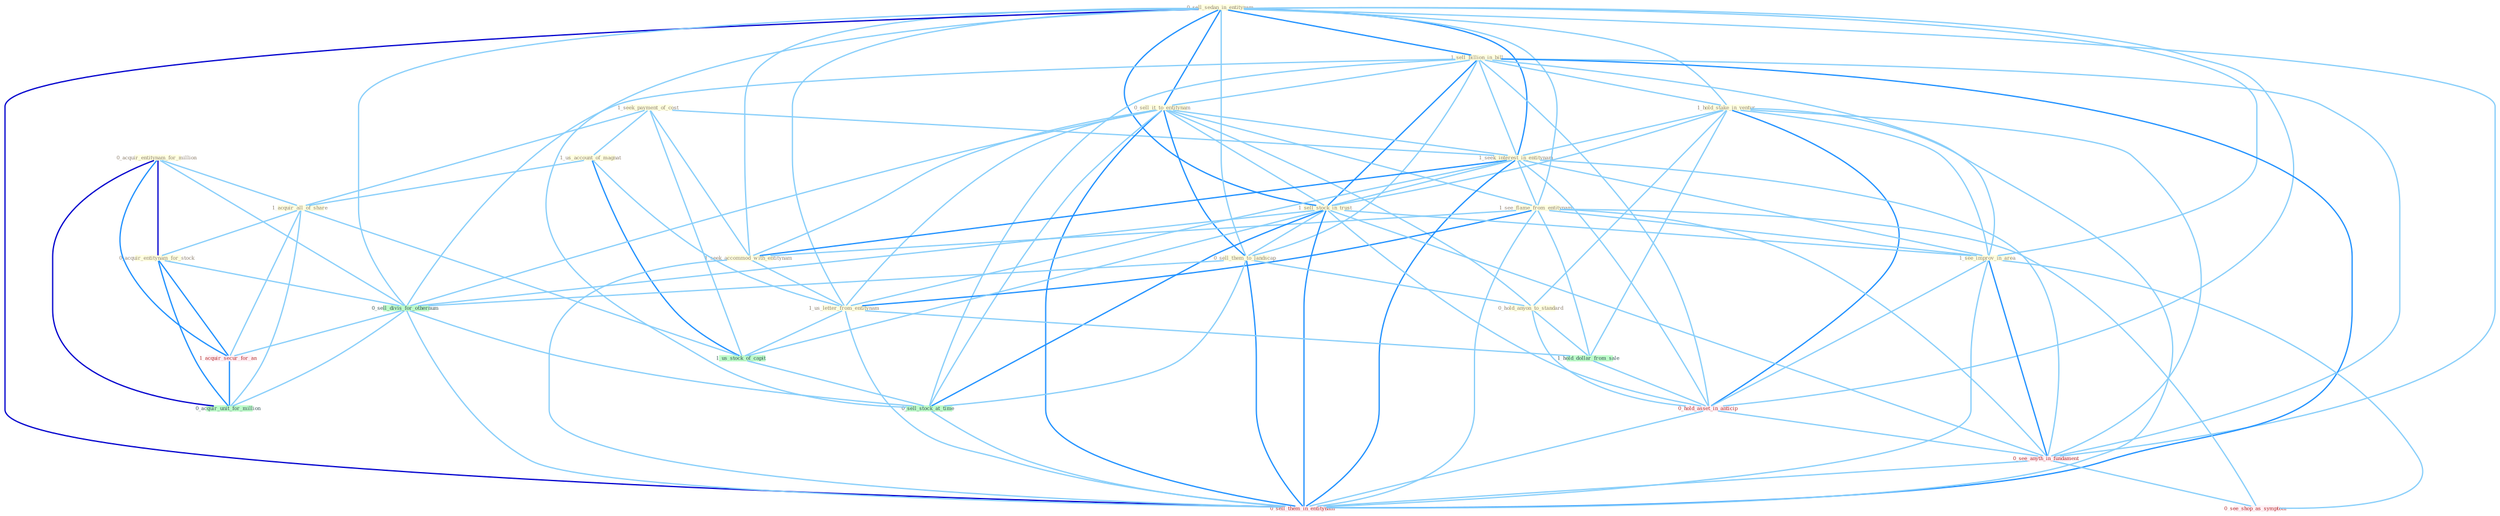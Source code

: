 Graph G{ 
    node
    [shape=polygon,style=filled,width=.5,height=.06,color="#BDFCC9",fixedsize=true,fontsize=4,
    fontcolor="#2f4f4f"];
    {node
    [color="#ffffe0", fontcolor="#8b7d6b"] "1_seek_payment_of_cost " "1_us_account_of_magnat " "0_sell_sedan_in_entitynam " "1_sell_billion_in_bill " "1_hold_stake_in_ventur " "0_sell_it_to_entitynam " "1_seek_interest_in_entitynam " "0_acquir_entitynam_for_million " "1_see_flame_from_entitynam " "1_sell_stock_in_trust " "1_acquir_all_of_share " "0_sell_them_to_landscap " "1_seek_accommod_with_entitynam " "0_hold_anyon_to_standard " "1_us_letter_from_entitynam " "0_acquir_entitynam_for_stock " "1_see_improv_in_area "}
{node [color="#fff0f5", fontcolor="#b22222"] "1_acquir_secur_for_an " "0_hold_asset_in_anticip " "0_see_anyth_in_fundament " "0_see_shop_as_symptom " "0_sell_them_in_entitynam "}
edge [color="#B0E2FF"];

	"1_seek_payment_of_cost " -- "1_us_account_of_magnat " [w="1", color="#87cefa" ];
	"1_seek_payment_of_cost " -- "1_seek_interest_in_entitynam " [w="1", color="#87cefa" ];
	"1_seek_payment_of_cost " -- "1_acquir_all_of_share " [w="1", color="#87cefa" ];
	"1_seek_payment_of_cost " -- "1_seek_accommod_with_entitynam " [w="1", color="#87cefa" ];
	"1_seek_payment_of_cost " -- "1_us_stock_of_capit " [w="1", color="#87cefa" ];
	"1_us_account_of_magnat " -- "1_acquir_all_of_share " [w="1", color="#87cefa" ];
	"1_us_account_of_magnat " -- "1_us_letter_from_entitynam " [w="1", color="#87cefa" ];
	"1_us_account_of_magnat " -- "1_us_stock_of_capit " [w="2", color="#1e90ff" , len=0.8];
	"0_sell_sedan_in_entitynam " -- "1_sell_billion_in_bill " [w="2", color="#1e90ff" , len=0.8];
	"0_sell_sedan_in_entitynam " -- "1_hold_stake_in_ventur " [w="1", color="#87cefa" ];
	"0_sell_sedan_in_entitynam " -- "0_sell_it_to_entitynam " [w="2", color="#1e90ff" , len=0.8];
	"0_sell_sedan_in_entitynam " -- "1_seek_interest_in_entitynam " [w="2", color="#1e90ff" , len=0.8];
	"0_sell_sedan_in_entitynam " -- "1_see_flame_from_entitynam " [w="1", color="#87cefa" ];
	"0_sell_sedan_in_entitynam " -- "1_sell_stock_in_trust " [w="2", color="#1e90ff" , len=0.8];
	"0_sell_sedan_in_entitynam " -- "0_sell_them_to_landscap " [w="1", color="#87cefa" ];
	"0_sell_sedan_in_entitynam " -- "1_seek_accommod_with_entitynam " [w="1", color="#87cefa" ];
	"0_sell_sedan_in_entitynam " -- "1_us_letter_from_entitynam " [w="1", color="#87cefa" ];
	"0_sell_sedan_in_entitynam " -- "1_see_improv_in_area " [w="1", color="#87cefa" ];
	"0_sell_sedan_in_entitynam " -- "0_sell_divis_for_othernum " [w="1", color="#87cefa" ];
	"0_sell_sedan_in_entitynam " -- "0_hold_asset_in_anticip " [w="1", color="#87cefa" ];
	"0_sell_sedan_in_entitynam " -- "0_sell_stock_at_time " [w="1", color="#87cefa" ];
	"0_sell_sedan_in_entitynam " -- "0_see_anyth_in_fundament " [w="1", color="#87cefa" ];
	"0_sell_sedan_in_entitynam " -- "0_sell_them_in_entitynam " [w="3", color="#0000cd" , len=0.6];
	"1_sell_billion_in_bill " -- "1_hold_stake_in_ventur " [w="1", color="#87cefa" ];
	"1_sell_billion_in_bill " -- "0_sell_it_to_entitynam " [w="1", color="#87cefa" ];
	"1_sell_billion_in_bill " -- "1_seek_interest_in_entitynam " [w="1", color="#87cefa" ];
	"1_sell_billion_in_bill " -- "1_sell_stock_in_trust " [w="2", color="#1e90ff" , len=0.8];
	"1_sell_billion_in_bill " -- "0_sell_them_to_landscap " [w="1", color="#87cefa" ];
	"1_sell_billion_in_bill " -- "1_see_improv_in_area " [w="1", color="#87cefa" ];
	"1_sell_billion_in_bill " -- "0_sell_divis_for_othernum " [w="1", color="#87cefa" ];
	"1_sell_billion_in_bill " -- "0_hold_asset_in_anticip " [w="1", color="#87cefa" ];
	"1_sell_billion_in_bill " -- "0_sell_stock_at_time " [w="1", color="#87cefa" ];
	"1_sell_billion_in_bill " -- "0_see_anyth_in_fundament " [w="1", color="#87cefa" ];
	"1_sell_billion_in_bill " -- "0_sell_them_in_entitynam " [w="2", color="#1e90ff" , len=0.8];
	"1_hold_stake_in_ventur " -- "1_seek_interest_in_entitynam " [w="1", color="#87cefa" ];
	"1_hold_stake_in_ventur " -- "1_sell_stock_in_trust " [w="1", color="#87cefa" ];
	"1_hold_stake_in_ventur " -- "0_hold_anyon_to_standard " [w="1", color="#87cefa" ];
	"1_hold_stake_in_ventur " -- "1_see_improv_in_area " [w="1", color="#87cefa" ];
	"1_hold_stake_in_ventur " -- "1_hold_dollar_from_sale " [w="1", color="#87cefa" ];
	"1_hold_stake_in_ventur " -- "0_hold_asset_in_anticip " [w="2", color="#1e90ff" , len=0.8];
	"1_hold_stake_in_ventur " -- "0_see_anyth_in_fundament " [w="1", color="#87cefa" ];
	"1_hold_stake_in_ventur " -- "0_sell_them_in_entitynam " [w="1", color="#87cefa" ];
	"0_sell_it_to_entitynam " -- "1_seek_interest_in_entitynam " [w="1", color="#87cefa" ];
	"0_sell_it_to_entitynam " -- "1_see_flame_from_entitynam " [w="1", color="#87cefa" ];
	"0_sell_it_to_entitynam " -- "1_sell_stock_in_trust " [w="1", color="#87cefa" ];
	"0_sell_it_to_entitynam " -- "0_sell_them_to_landscap " [w="2", color="#1e90ff" , len=0.8];
	"0_sell_it_to_entitynam " -- "1_seek_accommod_with_entitynam " [w="1", color="#87cefa" ];
	"0_sell_it_to_entitynam " -- "0_hold_anyon_to_standard " [w="1", color="#87cefa" ];
	"0_sell_it_to_entitynam " -- "1_us_letter_from_entitynam " [w="1", color="#87cefa" ];
	"0_sell_it_to_entitynam " -- "0_sell_divis_for_othernum " [w="1", color="#87cefa" ];
	"0_sell_it_to_entitynam " -- "0_sell_stock_at_time " [w="1", color="#87cefa" ];
	"0_sell_it_to_entitynam " -- "0_sell_them_in_entitynam " [w="2", color="#1e90ff" , len=0.8];
	"1_seek_interest_in_entitynam " -- "1_see_flame_from_entitynam " [w="1", color="#87cefa" ];
	"1_seek_interest_in_entitynam " -- "1_sell_stock_in_trust " [w="1", color="#87cefa" ];
	"1_seek_interest_in_entitynam " -- "1_seek_accommod_with_entitynam " [w="2", color="#1e90ff" , len=0.8];
	"1_seek_interest_in_entitynam " -- "1_us_letter_from_entitynam " [w="1", color="#87cefa" ];
	"1_seek_interest_in_entitynam " -- "1_see_improv_in_area " [w="1", color="#87cefa" ];
	"1_seek_interest_in_entitynam " -- "0_hold_asset_in_anticip " [w="1", color="#87cefa" ];
	"1_seek_interest_in_entitynam " -- "0_see_anyth_in_fundament " [w="1", color="#87cefa" ];
	"1_seek_interest_in_entitynam " -- "0_sell_them_in_entitynam " [w="2", color="#1e90ff" , len=0.8];
	"0_acquir_entitynam_for_million " -- "1_acquir_all_of_share " [w="1", color="#87cefa" ];
	"0_acquir_entitynam_for_million " -- "0_acquir_entitynam_for_stock " [w="3", color="#0000cd" , len=0.6];
	"0_acquir_entitynam_for_million " -- "0_sell_divis_for_othernum " [w="1", color="#87cefa" ];
	"0_acquir_entitynam_for_million " -- "1_acquir_secur_for_an " [w="2", color="#1e90ff" , len=0.8];
	"0_acquir_entitynam_for_million " -- "0_acquir_unit_for_million " [w="3", color="#0000cd" , len=0.6];
	"1_see_flame_from_entitynam " -- "1_seek_accommod_with_entitynam " [w="1", color="#87cefa" ];
	"1_see_flame_from_entitynam " -- "1_us_letter_from_entitynam " [w="2", color="#1e90ff" , len=0.8];
	"1_see_flame_from_entitynam " -- "1_see_improv_in_area " [w="1", color="#87cefa" ];
	"1_see_flame_from_entitynam " -- "1_hold_dollar_from_sale " [w="1", color="#87cefa" ];
	"1_see_flame_from_entitynam " -- "0_see_anyth_in_fundament " [w="1", color="#87cefa" ];
	"1_see_flame_from_entitynam " -- "0_see_shop_as_symptom " [w="1", color="#87cefa" ];
	"1_see_flame_from_entitynam " -- "0_sell_them_in_entitynam " [w="1", color="#87cefa" ];
	"1_sell_stock_in_trust " -- "0_sell_them_to_landscap " [w="1", color="#87cefa" ];
	"1_sell_stock_in_trust " -- "1_see_improv_in_area " [w="1", color="#87cefa" ];
	"1_sell_stock_in_trust " -- "0_sell_divis_for_othernum " [w="1", color="#87cefa" ];
	"1_sell_stock_in_trust " -- "1_us_stock_of_capit " [w="1", color="#87cefa" ];
	"1_sell_stock_in_trust " -- "0_hold_asset_in_anticip " [w="1", color="#87cefa" ];
	"1_sell_stock_in_trust " -- "0_sell_stock_at_time " [w="2", color="#1e90ff" , len=0.8];
	"1_sell_stock_in_trust " -- "0_see_anyth_in_fundament " [w="1", color="#87cefa" ];
	"1_sell_stock_in_trust " -- "0_sell_them_in_entitynam " [w="2", color="#1e90ff" , len=0.8];
	"1_acquir_all_of_share " -- "0_acquir_entitynam_for_stock " [w="1", color="#87cefa" ];
	"1_acquir_all_of_share " -- "1_acquir_secur_for_an " [w="1", color="#87cefa" ];
	"1_acquir_all_of_share " -- "1_us_stock_of_capit " [w="1", color="#87cefa" ];
	"1_acquir_all_of_share " -- "0_acquir_unit_for_million " [w="1", color="#87cefa" ];
	"0_sell_them_to_landscap " -- "0_hold_anyon_to_standard " [w="1", color="#87cefa" ];
	"0_sell_them_to_landscap " -- "0_sell_divis_for_othernum " [w="1", color="#87cefa" ];
	"0_sell_them_to_landscap " -- "0_sell_stock_at_time " [w="1", color="#87cefa" ];
	"0_sell_them_to_landscap " -- "0_sell_them_in_entitynam " [w="2", color="#1e90ff" , len=0.8];
	"1_seek_accommod_with_entitynam " -- "1_us_letter_from_entitynam " [w="1", color="#87cefa" ];
	"1_seek_accommod_with_entitynam " -- "0_sell_them_in_entitynam " [w="1", color="#87cefa" ];
	"0_hold_anyon_to_standard " -- "1_hold_dollar_from_sale " [w="1", color="#87cefa" ];
	"0_hold_anyon_to_standard " -- "0_hold_asset_in_anticip " [w="1", color="#87cefa" ];
	"1_us_letter_from_entitynam " -- "1_us_stock_of_capit " [w="1", color="#87cefa" ];
	"1_us_letter_from_entitynam " -- "1_hold_dollar_from_sale " [w="1", color="#87cefa" ];
	"1_us_letter_from_entitynam " -- "0_sell_them_in_entitynam " [w="1", color="#87cefa" ];
	"0_acquir_entitynam_for_stock " -- "0_sell_divis_for_othernum " [w="1", color="#87cefa" ];
	"0_acquir_entitynam_for_stock " -- "1_acquir_secur_for_an " [w="2", color="#1e90ff" , len=0.8];
	"0_acquir_entitynam_for_stock " -- "0_acquir_unit_for_million " [w="2", color="#1e90ff" , len=0.8];
	"1_see_improv_in_area " -- "0_hold_asset_in_anticip " [w="1", color="#87cefa" ];
	"1_see_improv_in_area " -- "0_see_anyth_in_fundament " [w="2", color="#1e90ff" , len=0.8];
	"1_see_improv_in_area " -- "0_see_shop_as_symptom " [w="1", color="#87cefa" ];
	"1_see_improv_in_area " -- "0_sell_them_in_entitynam " [w="1", color="#87cefa" ];
	"0_sell_divis_for_othernum " -- "1_acquir_secur_for_an " [w="1", color="#87cefa" ];
	"0_sell_divis_for_othernum " -- "0_sell_stock_at_time " [w="1", color="#87cefa" ];
	"0_sell_divis_for_othernum " -- "0_acquir_unit_for_million " [w="1", color="#87cefa" ];
	"0_sell_divis_for_othernum " -- "0_sell_them_in_entitynam " [w="1", color="#87cefa" ];
	"1_acquir_secur_for_an " -- "0_acquir_unit_for_million " [w="2", color="#1e90ff" , len=0.8];
	"1_us_stock_of_capit " -- "0_sell_stock_at_time " [w="1", color="#87cefa" ];
	"1_hold_dollar_from_sale " -- "0_hold_asset_in_anticip " [w="1", color="#87cefa" ];
	"0_hold_asset_in_anticip " -- "0_see_anyth_in_fundament " [w="1", color="#87cefa" ];
	"0_hold_asset_in_anticip " -- "0_sell_them_in_entitynam " [w="1", color="#87cefa" ];
	"0_sell_stock_at_time " -- "0_sell_them_in_entitynam " [w="1", color="#87cefa" ];
	"0_see_anyth_in_fundament " -- "0_see_shop_as_symptom " [w="1", color="#87cefa" ];
	"0_see_anyth_in_fundament " -- "0_sell_them_in_entitynam " [w="1", color="#87cefa" ];
}
